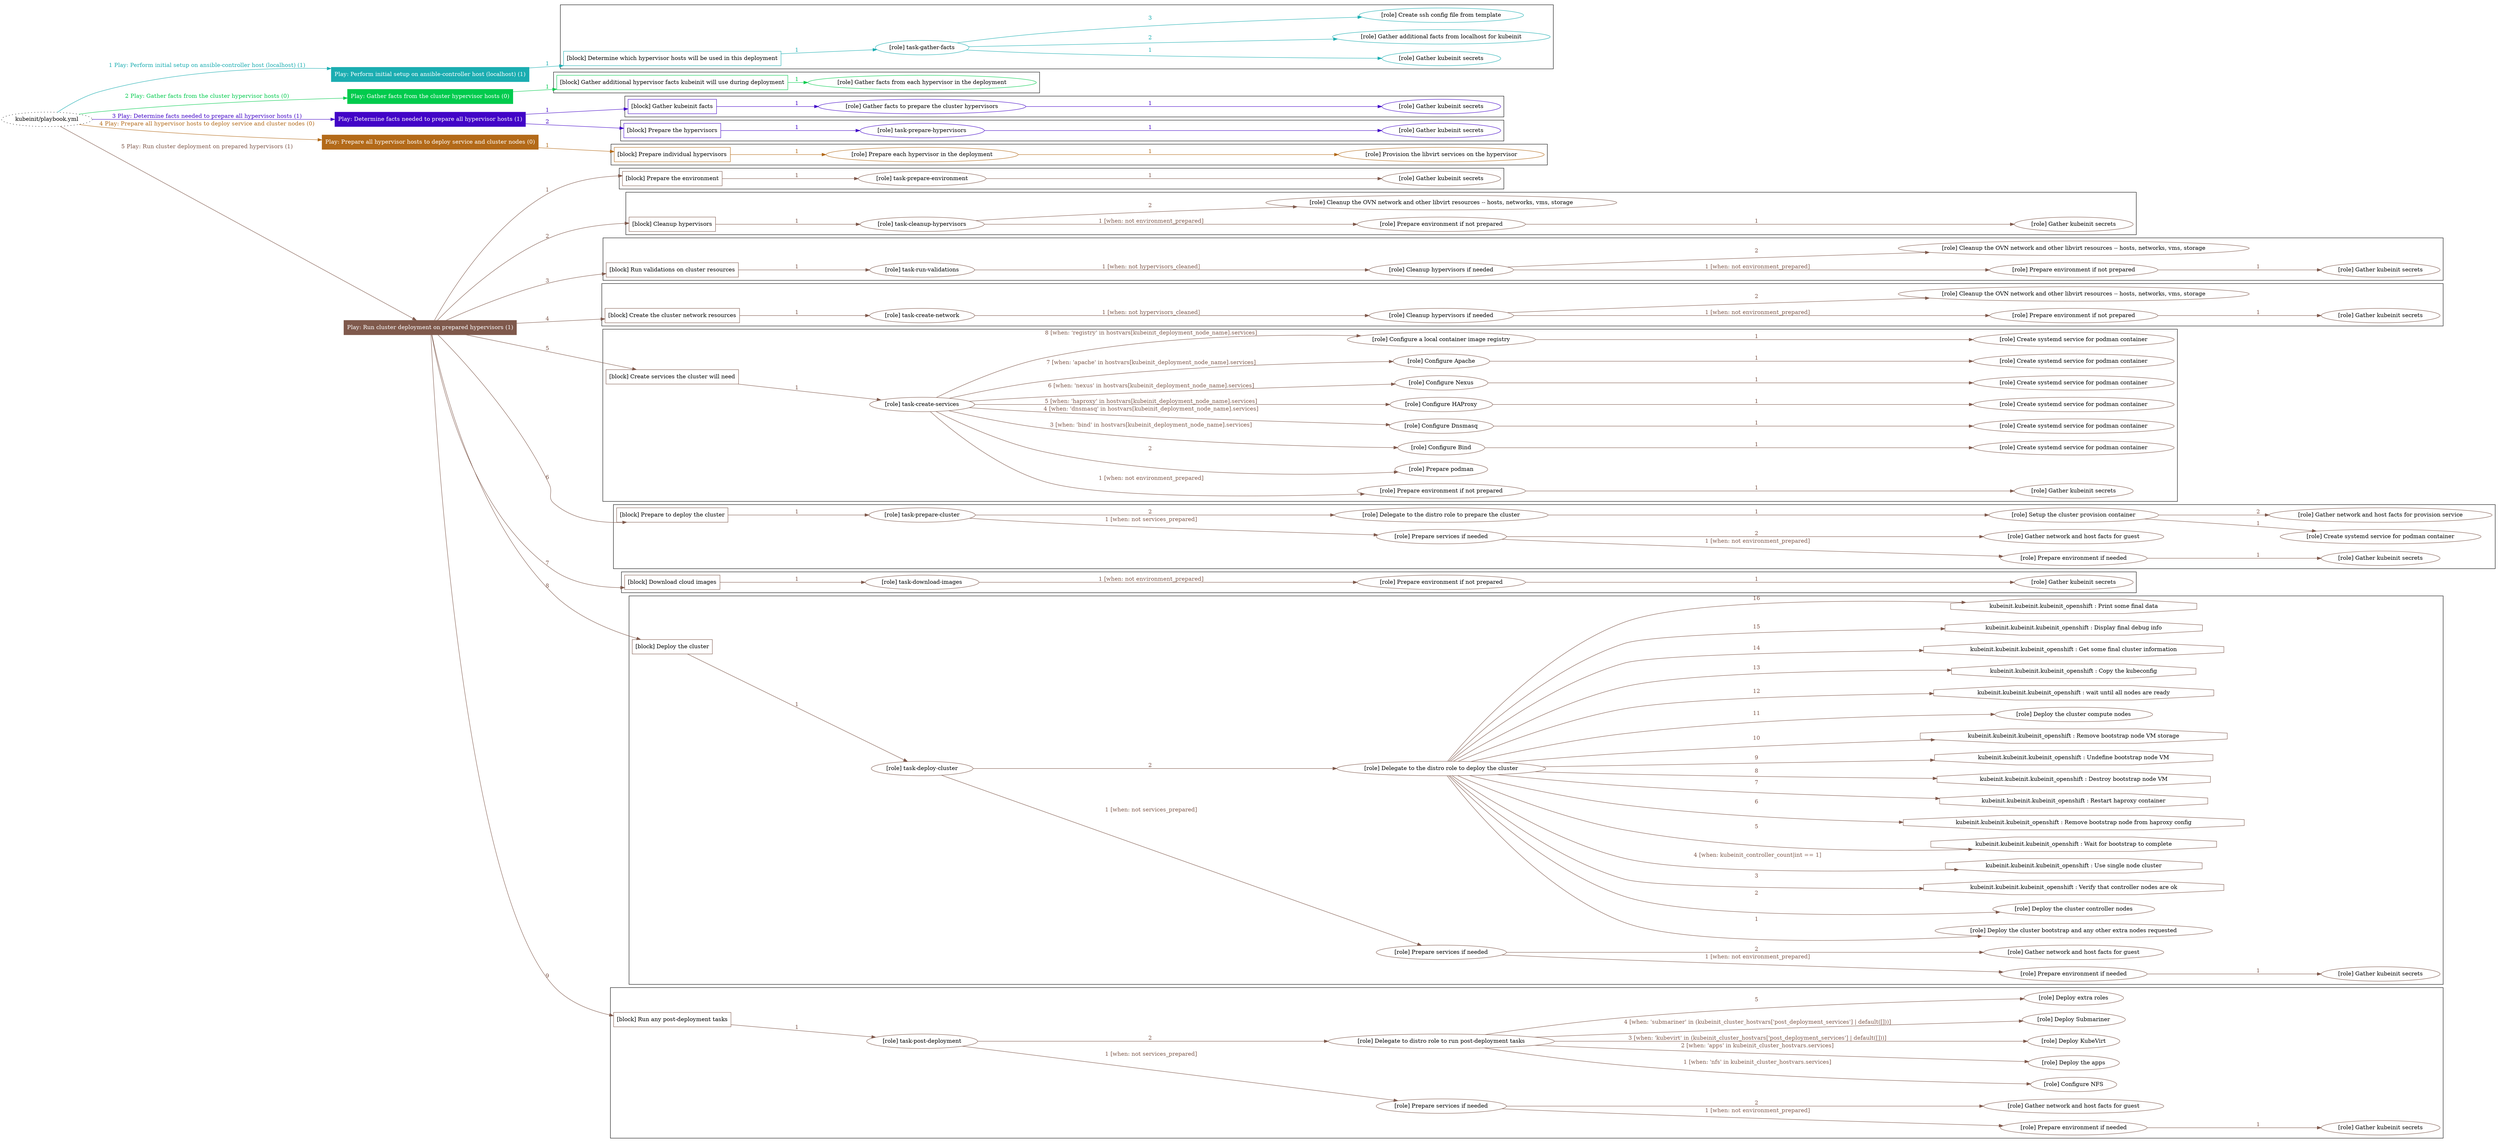 digraph {
	graph [concentrate=true ordering=in rankdir=LR ratio=fill]
	edge [esep=5 sep=10]
	"kubeinit/playbook.yml" [URL="/home/runner/work/kubeinit/kubeinit/kubeinit/playbook.yml" id=playbook_8287fecb style=dotted]
	"kubeinit/playbook.yml" -> play_f764191d [label="1 Play: Perform initial setup on ansible-controller host (localhost) (1)" color="#1badb1" fontcolor="#1badb1" id=edge_play_f764191d labeltooltip="1 Play: Perform initial setup on ansible-controller host (localhost) (1)" tooltip="1 Play: Perform initial setup on ansible-controller host (localhost) (1)"]
	subgraph "Play: Perform initial setup on ansible-controller host (localhost) (1)" {
		play_f764191d [label="Play: Perform initial setup on ansible-controller host (localhost) (1)" URL="/home/runner/work/kubeinit/kubeinit/kubeinit/playbook.yml" color="#1badb1" fontcolor="#ffffff" id=play_f764191d shape=box style=filled tooltip=localhost]
		play_f764191d -> block_3dcc41b8 [label=1 color="#1badb1" fontcolor="#1badb1" id=edge_block_3dcc41b8 labeltooltip=1 tooltip=1]
		subgraph cluster_block_3dcc41b8 {
			block_3dcc41b8 [label="[block] Determine which hypervisor hosts will be used in this deployment" URL="/home/runner/work/kubeinit/kubeinit/kubeinit/playbook.yml" color="#1badb1" id=block_3dcc41b8 labeltooltip="Determine which hypervisor hosts will be used in this deployment" shape=box tooltip="Determine which hypervisor hosts will be used in this deployment"]
			block_3dcc41b8 -> role_e10bae5a [label="1 " color="#1badb1" fontcolor="#1badb1" id=edge_role_e10bae5a labeltooltip="1 " tooltip="1 "]
			subgraph "task-gather-facts" {
				role_e10bae5a [label="[role] task-gather-facts" URL="/home/runner/work/kubeinit/kubeinit/kubeinit/playbook.yml" color="#1badb1" id=role_e10bae5a tooltip="task-gather-facts"]
				role_e10bae5a -> role_ce93f240 [label="1 " color="#1badb1" fontcolor="#1badb1" id=edge_role_ce93f240 labeltooltip="1 " tooltip="1 "]
				subgraph "Gather kubeinit secrets" {
					role_ce93f240 [label="[role] Gather kubeinit secrets" URL="/home/runner/.ansible/collections/ansible_collections/kubeinit/kubeinit/roles/kubeinit_prepare/tasks/build_hypervisors_group.yml" color="#1badb1" id=role_ce93f240 tooltip="Gather kubeinit secrets"]
				}
				role_e10bae5a -> role_3a3a18ba [label="2 " color="#1badb1" fontcolor="#1badb1" id=edge_role_3a3a18ba labeltooltip="2 " tooltip="2 "]
				subgraph "Gather additional facts from localhost for kubeinit" {
					role_3a3a18ba [label="[role] Gather additional facts from localhost for kubeinit" URL="/home/runner/.ansible/collections/ansible_collections/kubeinit/kubeinit/roles/kubeinit_prepare/tasks/build_hypervisors_group.yml" color="#1badb1" id=role_3a3a18ba tooltip="Gather additional facts from localhost for kubeinit"]
				}
				role_e10bae5a -> role_44e29721 [label="3 " color="#1badb1" fontcolor="#1badb1" id=edge_role_44e29721 labeltooltip="3 " tooltip="3 "]
				subgraph "Create ssh config file from template" {
					role_44e29721 [label="[role] Create ssh config file from template" URL="/home/runner/.ansible/collections/ansible_collections/kubeinit/kubeinit/roles/kubeinit_prepare/tasks/build_hypervisors_group.yml" color="#1badb1" id=role_44e29721 tooltip="Create ssh config file from template"]
				}
			}
		}
	}
	"kubeinit/playbook.yml" -> play_1ad04ee5 [label="2 Play: Gather facts from the cluster hypervisor hosts (0)" color="#01cb4d" fontcolor="#01cb4d" id=edge_play_1ad04ee5 labeltooltip="2 Play: Gather facts from the cluster hypervisor hosts (0)" tooltip="2 Play: Gather facts from the cluster hypervisor hosts (0)"]
	subgraph "Play: Gather facts from the cluster hypervisor hosts (0)" {
		play_1ad04ee5 [label="Play: Gather facts from the cluster hypervisor hosts (0)" URL="/home/runner/work/kubeinit/kubeinit/kubeinit/playbook.yml" color="#01cb4d" fontcolor="#ffffff" id=play_1ad04ee5 shape=box style=filled tooltip="Play: Gather facts from the cluster hypervisor hosts (0)"]
		play_1ad04ee5 -> block_d3a6897d [label=1 color="#01cb4d" fontcolor="#01cb4d" id=edge_block_d3a6897d labeltooltip=1 tooltip=1]
		subgraph cluster_block_d3a6897d {
			block_d3a6897d [label="[block] Gather additional hypervisor facts kubeinit will use during deployment" URL="/home/runner/work/kubeinit/kubeinit/kubeinit/playbook.yml" color="#01cb4d" id=block_d3a6897d labeltooltip="Gather additional hypervisor facts kubeinit will use during deployment" shape=box tooltip="Gather additional hypervisor facts kubeinit will use during deployment"]
			block_d3a6897d -> role_6330cec8 [label="1 " color="#01cb4d" fontcolor="#01cb4d" id=edge_role_6330cec8 labeltooltip="1 " tooltip="1 "]
			subgraph "Gather facts from each hypervisor in the deployment" {
				role_6330cec8 [label="[role] Gather facts from each hypervisor in the deployment" URL="/home/runner/work/kubeinit/kubeinit/kubeinit/playbook.yml" color="#01cb4d" id=role_6330cec8 tooltip="Gather facts from each hypervisor in the deployment"]
			}
		}
	}
	"kubeinit/playbook.yml" -> play_2988d5a7 [label="3 Play: Determine facts needed to prepare all hypervisor hosts (1)" color="#4205c7" fontcolor="#4205c7" id=edge_play_2988d5a7 labeltooltip="3 Play: Determine facts needed to prepare all hypervisor hosts (1)" tooltip="3 Play: Determine facts needed to prepare all hypervisor hosts (1)"]
	subgraph "Play: Determine facts needed to prepare all hypervisor hosts (1)" {
		play_2988d5a7 [label="Play: Determine facts needed to prepare all hypervisor hosts (1)" URL="/home/runner/work/kubeinit/kubeinit/kubeinit/playbook.yml" color="#4205c7" fontcolor="#ffffff" id=play_2988d5a7 shape=box style=filled tooltip=localhost]
		play_2988d5a7 -> block_e875d0fe [label=1 color="#4205c7" fontcolor="#4205c7" id=edge_block_e875d0fe labeltooltip=1 tooltip=1]
		subgraph cluster_block_e875d0fe {
			block_e875d0fe [label="[block] Gather kubeinit facts" URL="/home/runner/work/kubeinit/kubeinit/kubeinit/playbook.yml" color="#4205c7" id=block_e875d0fe labeltooltip="Gather kubeinit facts" shape=box tooltip="Gather kubeinit facts"]
			block_e875d0fe -> role_33d199d4 [label="1 " color="#4205c7" fontcolor="#4205c7" id=edge_role_33d199d4 labeltooltip="1 " tooltip="1 "]
			subgraph "Gather facts to prepare the cluster hypervisors" {
				role_33d199d4 [label="[role] Gather facts to prepare the cluster hypervisors" URL="/home/runner/work/kubeinit/kubeinit/kubeinit/playbook.yml" color="#4205c7" id=role_33d199d4 tooltip="Gather facts to prepare the cluster hypervisors"]
				role_33d199d4 -> role_4b2e25e4 [label="1 " color="#4205c7" fontcolor="#4205c7" id=edge_role_4b2e25e4 labeltooltip="1 " tooltip="1 "]
				subgraph "Gather kubeinit secrets" {
					role_4b2e25e4 [label="[role] Gather kubeinit secrets" URL="/home/runner/.ansible/collections/ansible_collections/kubeinit/kubeinit/roles/kubeinit_prepare/tasks/gather_kubeinit_facts.yml" color="#4205c7" id=role_4b2e25e4 tooltip="Gather kubeinit secrets"]
				}
			}
		}
		play_2988d5a7 -> block_08d62f0d [label=2 color="#4205c7" fontcolor="#4205c7" id=edge_block_08d62f0d labeltooltip=2 tooltip=2]
		subgraph cluster_block_08d62f0d {
			block_08d62f0d [label="[block] Prepare the hypervisors" URL="/home/runner/work/kubeinit/kubeinit/kubeinit/playbook.yml" color="#4205c7" id=block_08d62f0d labeltooltip="Prepare the hypervisors" shape=box tooltip="Prepare the hypervisors"]
			block_08d62f0d -> role_f7857543 [label="1 " color="#4205c7" fontcolor="#4205c7" id=edge_role_f7857543 labeltooltip="1 " tooltip="1 "]
			subgraph "task-prepare-hypervisors" {
				role_f7857543 [label="[role] task-prepare-hypervisors" URL="/home/runner/work/kubeinit/kubeinit/kubeinit/playbook.yml" color="#4205c7" id=role_f7857543 tooltip="task-prepare-hypervisors"]
				role_f7857543 -> role_4a73df58 [label="1 " color="#4205c7" fontcolor="#4205c7" id=edge_role_4a73df58 labeltooltip="1 " tooltip="1 "]
				subgraph "Gather kubeinit secrets" {
					role_4a73df58 [label="[role] Gather kubeinit secrets" URL="/home/runner/.ansible/collections/ansible_collections/kubeinit/kubeinit/roles/kubeinit_prepare/tasks/gather_kubeinit_facts.yml" color="#4205c7" id=role_4a73df58 tooltip="Gather kubeinit secrets"]
				}
			}
		}
	}
	"kubeinit/playbook.yml" -> play_693f44ae [label="4 Play: Prepare all hypervisor hosts to deploy service and cluster nodes (0)" color="#b36a19" fontcolor="#b36a19" id=edge_play_693f44ae labeltooltip="4 Play: Prepare all hypervisor hosts to deploy service and cluster nodes (0)" tooltip="4 Play: Prepare all hypervisor hosts to deploy service and cluster nodes (0)"]
	subgraph "Play: Prepare all hypervisor hosts to deploy service and cluster nodes (0)" {
		play_693f44ae [label="Play: Prepare all hypervisor hosts to deploy service and cluster nodes (0)" URL="/home/runner/work/kubeinit/kubeinit/kubeinit/playbook.yml" color="#b36a19" fontcolor="#ffffff" id=play_693f44ae shape=box style=filled tooltip="Play: Prepare all hypervisor hosts to deploy service and cluster nodes (0)"]
		play_693f44ae -> block_a0d598c9 [label=1 color="#b36a19" fontcolor="#b36a19" id=edge_block_a0d598c9 labeltooltip=1 tooltip=1]
		subgraph cluster_block_a0d598c9 {
			block_a0d598c9 [label="[block] Prepare individual hypervisors" URL="/home/runner/work/kubeinit/kubeinit/kubeinit/playbook.yml" color="#b36a19" id=block_a0d598c9 labeltooltip="Prepare individual hypervisors" shape=box tooltip="Prepare individual hypervisors"]
			block_a0d598c9 -> role_8b475d03 [label="1 " color="#b36a19" fontcolor="#b36a19" id=edge_role_8b475d03 labeltooltip="1 " tooltip="1 "]
			subgraph "Prepare each hypervisor in the deployment" {
				role_8b475d03 [label="[role] Prepare each hypervisor in the deployment" URL="/home/runner/work/kubeinit/kubeinit/kubeinit/playbook.yml" color="#b36a19" id=role_8b475d03 tooltip="Prepare each hypervisor in the deployment"]
				role_8b475d03 -> role_1af9da4a [label="1 " color="#b36a19" fontcolor="#b36a19" id=edge_role_1af9da4a labeltooltip="1 " tooltip="1 "]
				subgraph "Provision the libvirt services on the hypervisor" {
					role_1af9da4a [label="[role] Provision the libvirt services on the hypervisor" URL="/home/runner/.ansible/collections/ansible_collections/kubeinit/kubeinit/roles/kubeinit_prepare/tasks/prepare_hypervisor.yml" color="#b36a19" id=role_1af9da4a tooltip="Provision the libvirt services on the hypervisor"]
				}
			}
		}
	}
	"kubeinit/playbook.yml" -> play_497ad0c9 [label="5 Play: Run cluster deployment on prepared hypervisors (1)" color="#7f594c" fontcolor="#7f594c" id=edge_play_497ad0c9 labeltooltip="5 Play: Run cluster deployment on prepared hypervisors (1)" tooltip="5 Play: Run cluster deployment on prepared hypervisors (1)"]
	subgraph "Play: Run cluster deployment on prepared hypervisors (1)" {
		play_497ad0c9 [label="Play: Run cluster deployment on prepared hypervisors (1)" URL="/home/runner/work/kubeinit/kubeinit/kubeinit/playbook.yml" color="#7f594c" fontcolor="#ffffff" id=play_497ad0c9 shape=box style=filled tooltip=localhost]
		play_497ad0c9 -> block_1f6b936d [label=1 color="#7f594c" fontcolor="#7f594c" id=edge_block_1f6b936d labeltooltip=1 tooltip=1]
		subgraph cluster_block_1f6b936d {
			block_1f6b936d [label="[block] Prepare the environment" URL="/home/runner/work/kubeinit/kubeinit/kubeinit/playbook.yml" color="#7f594c" id=block_1f6b936d labeltooltip="Prepare the environment" shape=box tooltip="Prepare the environment"]
			block_1f6b936d -> role_13024a80 [label="1 " color="#7f594c" fontcolor="#7f594c" id=edge_role_13024a80 labeltooltip="1 " tooltip="1 "]
			subgraph "task-prepare-environment" {
				role_13024a80 [label="[role] task-prepare-environment" URL="/home/runner/work/kubeinit/kubeinit/kubeinit/playbook.yml" color="#7f594c" id=role_13024a80 tooltip="task-prepare-environment"]
				role_13024a80 -> role_f8ab6d73 [label="1 " color="#7f594c" fontcolor="#7f594c" id=edge_role_f8ab6d73 labeltooltip="1 " tooltip="1 "]
				subgraph "Gather kubeinit secrets" {
					role_f8ab6d73 [label="[role] Gather kubeinit secrets" URL="/home/runner/.ansible/collections/ansible_collections/kubeinit/kubeinit/roles/kubeinit_prepare/tasks/gather_kubeinit_facts.yml" color="#7f594c" id=role_f8ab6d73 tooltip="Gather kubeinit secrets"]
				}
			}
		}
		play_497ad0c9 -> block_c75675ad [label=2 color="#7f594c" fontcolor="#7f594c" id=edge_block_c75675ad labeltooltip=2 tooltip=2]
		subgraph cluster_block_c75675ad {
			block_c75675ad [label="[block] Cleanup hypervisors" URL="/home/runner/work/kubeinit/kubeinit/kubeinit/playbook.yml" color="#7f594c" id=block_c75675ad labeltooltip="Cleanup hypervisors" shape=box tooltip="Cleanup hypervisors"]
			block_c75675ad -> role_7c90e47e [label="1 " color="#7f594c" fontcolor="#7f594c" id=edge_role_7c90e47e labeltooltip="1 " tooltip="1 "]
			subgraph "task-cleanup-hypervisors" {
				role_7c90e47e [label="[role] task-cleanup-hypervisors" URL="/home/runner/work/kubeinit/kubeinit/kubeinit/playbook.yml" color="#7f594c" id=role_7c90e47e tooltip="task-cleanup-hypervisors"]
				role_7c90e47e -> role_6cfed962 [label="1 [when: not environment_prepared]" color="#7f594c" fontcolor="#7f594c" id=edge_role_6cfed962 labeltooltip="1 [when: not environment_prepared]" tooltip="1 [when: not environment_prepared]"]
				subgraph "Prepare environment if not prepared" {
					role_6cfed962 [label="[role] Prepare environment if not prepared" URL="/home/runner/.ansible/collections/ansible_collections/kubeinit/kubeinit/roles/kubeinit_prepare/tasks/cleanup_hypervisors.yml" color="#7f594c" id=role_6cfed962 tooltip="Prepare environment if not prepared"]
					role_6cfed962 -> role_1b4aa321 [label="1 " color="#7f594c" fontcolor="#7f594c" id=edge_role_1b4aa321 labeltooltip="1 " tooltip="1 "]
					subgraph "Gather kubeinit secrets" {
						role_1b4aa321 [label="[role] Gather kubeinit secrets" URL="/home/runner/.ansible/collections/ansible_collections/kubeinit/kubeinit/roles/kubeinit_prepare/tasks/gather_kubeinit_facts.yml" color="#7f594c" id=role_1b4aa321 tooltip="Gather kubeinit secrets"]
					}
				}
				role_7c90e47e -> role_12137d25 [label="2 " color="#7f594c" fontcolor="#7f594c" id=edge_role_12137d25 labeltooltip="2 " tooltip="2 "]
				subgraph "Cleanup the OVN network and other libvirt resources -- hosts, networks, vms, storage" {
					role_12137d25 [label="[role] Cleanup the OVN network and other libvirt resources -- hosts, networks, vms, storage" URL="/home/runner/.ansible/collections/ansible_collections/kubeinit/kubeinit/roles/kubeinit_prepare/tasks/cleanup_hypervisors.yml" color="#7f594c" id=role_12137d25 tooltip="Cleanup the OVN network and other libvirt resources -- hosts, networks, vms, storage"]
				}
			}
		}
		play_497ad0c9 -> block_c1c2c4fc [label=3 color="#7f594c" fontcolor="#7f594c" id=edge_block_c1c2c4fc labeltooltip=3 tooltip=3]
		subgraph cluster_block_c1c2c4fc {
			block_c1c2c4fc [label="[block] Run validations on cluster resources" URL="/home/runner/work/kubeinit/kubeinit/kubeinit/playbook.yml" color="#7f594c" id=block_c1c2c4fc labeltooltip="Run validations on cluster resources" shape=box tooltip="Run validations on cluster resources"]
			block_c1c2c4fc -> role_ea3738f2 [label="1 " color="#7f594c" fontcolor="#7f594c" id=edge_role_ea3738f2 labeltooltip="1 " tooltip="1 "]
			subgraph "task-run-validations" {
				role_ea3738f2 [label="[role] task-run-validations" URL="/home/runner/work/kubeinit/kubeinit/kubeinit/playbook.yml" color="#7f594c" id=role_ea3738f2 tooltip="task-run-validations"]
				role_ea3738f2 -> role_8c8d6d6b [label="1 [when: not hypervisors_cleaned]" color="#7f594c" fontcolor="#7f594c" id=edge_role_8c8d6d6b labeltooltip="1 [when: not hypervisors_cleaned]" tooltip="1 [when: not hypervisors_cleaned]"]
				subgraph "Cleanup hypervisors if needed" {
					role_8c8d6d6b [label="[role] Cleanup hypervisors if needed" URL="/home/runner/.ansible/collections/ansible_collections/kubeinit/kubeinit/roles/kubeinit_validations/tasks/main.yml" color="#7f594c" id=role_8c8d6d6b tooltip="Cleanup hypervisors if needed"]
					role_8c8d6d6b -> role_e2ec96a6 [label="1 [when: not environment_prepared]" color="#7f594c" fontcolor="#7f594c" id=edge_role_e2ec96a6 labeltooltip="1 [when: not environment_prepared]" tooltip="1 [when: not environment_prepared]"]
					subgraph "Prepare environment if not prepared" {
						role_e2ec96a6 [label="[role] Prepare environment if not prepared" URL="/home/runner/.ansible/collections/ansible_collections/kubeinit/kubeinit/roles/kubeinit_prepare/tasks/cleanup_hypervisors.yml" color="#7f594c" id=role_e2ec96a6 tooltip="Prepare environment if not prepared"]
						role_e2ec96a6 -> role_61758180 [label="1 " color="#7f594c" fontcolor="#7f594c" id=edge_role_61758180 labeltooltip="1 " tooltip="1 "]
						subgraph "Gather kubeinit secrets" {
							role_61758180 [label="[role] Gather kubeinit secrets" URL="/home/runner/.ansible/collections/ansible_collections/kubeinit/kubeinit/roles/kubeinit_prepare/tasks/gather_kubeinit_facts.yml" color="#7f594c" id=role_61758180 tooltip="Gather kubeinit secrets"]
						}
					}
					role_8c8d6d6b -> role_53614f04 [label="2 " color="#7f594c" fontcolor="#7f594c" id=edge_role_53614f04 labeltooltip="2 " tooltip="2 "]
					subgraph "Cleanup the OVN network and other libvirt resources -- hosts, networks, vms, storage" {
						role_53614f04 [label="[role] Cleanup the OVN network and other libvirt resources -- hosts, networks, vms, storage" URL="/home/runner/.ansible/collections/ansible_collections/kubeinit/kubeinit/roles/kubeinit_prepare/tasks/cleanup_hypervisors.yml" color="#7f594c" id=role_53614f04 tooltip="Cleanup the OVN network and other libvirt resources -- hosts, networks, vms, storage"]
					}
				}
			}
		}
		play_497ad0c9 -> block_cb2c2c63 [label=4 color="#7f594c" fontcolor="#7f594c" id=edge_block_cb2c2c63 labeltooltip=4 tooltip=4]
		subgraph cluster_block_cb2c2c63 {
			block_cb2c2c63 [label="[block] Create the cluster network resources" URL="/home/runner/work/kubeinit/kubeinit/kubeinit/playbook.yml" color="#7f594c" id=block_cb2c2c63 labeltooltip="Create the cluster network resources" shape=box tooltip="Create the cluster network resources"]
			block_cb2c2c63 -> role_541b7f15 [label="1 " color="#7f594c" fontcolor="#7f594c" id=edge_role_541b7f15 labeltooltip="1 " tooltip="1 "]
			subgraph "task-create-network" {
				role_541b7f15 [label="[role] task-create-network" URL="/home/runner/work/kubeinit/kubeinit/kubeinit/playbook.yml" color="#7f594c" id=role_541b7f15 tooltip="task-create-network"]
				role_541b7f15 -> role_42eba9ec [label="1 [when: not hypervisors_cleaned]" color="#7f594c" fontcolor="#7f594c" id=edge_role_42eba9ec labeltooltip="1 [when: not hypervisors_cleaned]" tooltip="1 [when: not hypervisors_cleaned]"]
				subgraph "Cleanup hypervisors if needed" {
					role_42eba9ec [label="[role] Cleanup hypervisors if needed" URL="/home/runner/.ansible/collections/ansible_collections/kubeinit/kubeinit/roles/kubeinit_libvirt/tasks/create_network.yml" color="#7f594c" id=role_42eba9ec tooltip="Cleanup hypervisors if needed"]
					role_42eba9ec -> role_51d4124e [label="1 [when: not environment_prepared]" color="#7f594c" fontcolor="#7f594c" id=edge_role_51d4124e labeltooltip="1 [when: not environment_prepared]" tooltip="1 [when: not environment_prepared]"]
					subgraph "Prepare environment if not prepared" {
						role_51d4124e [label="[role] Prepare environment if not prepared" URL="/home/runner/.ansible/collections/ansible_collections/kubeinit/kubeinit/roles/kubeinit_prepare/tasks/cleanup_hypervisors.yml" color="#7f594c" id=role_51d4124e tooltip="Prepare environment if not prepared"]
						role_51d4124e -> role_9642c679 [label="1 " color="#7f594c" fontcolor="#7f594c" id=edge_role_9642c679 labeltooltip="1 " tooltip="1 "]
						subgraph "Gather kubeinit secrets" {
							role_9642c679 [label="[role] Gather kubeinit secrets" URL="/home/runner/.ansible/collections/ansible_collections/kubeinit/kubeinit/roles/kubeinit_prepare/tasks/gather_kubeinit_facts.yml" color="#7f594c" id=role_9642c679 tooltip="Gather kubeinit secrets"]
						}
					}
					role_42eba9ec -> role_d22f388f [label="2 " color="#7f594c" fontcolor="#7f594c" id=edge_role_d22f388f labeltooltip="2 " tooltip="2 "]
					subgraph "Cleanup the OVN network and other libvirt resources -- hosts, networks, vms, storage" {
						role_d22f388f [label="[role] Cleanup the OVN network and other libvirt resources -- hosts, networks, vms, storage" URL="/home/runner/.ansible/collections/ansible_collections/kubeinit/kubeinit/roles/kubeinit_prepare/tasks/cleanup_hypervisors.yml" color="#7f594c" id=role_d22f388f tooltip="Cleanup the OVN network and other libvirt resources -- hosts, networks, vms, storage"]
					}
				}
			}
		}
		play_497ad0c9 -> block_f6af9911 [label=5 color="#7f594c" fontcolor="#7f594c" id=edge_block_f6af9911 labeltooltip=5 tooltip=5]
		subgraph cluster_block_f6af9911 {
			block_f6af9911 [label="[block] Create services the cluster will need" URL="/home/runner/work/kubeinit/kubeinit/kubeinit/playbook.yml" color="#7f594c" id=block_f6af9911 labeltooltip="Create services the cluster will need" shape=box tooltip="Create services the cluster will need"]
			block_f6af9911 -> role_fe771115 [label="1 " color="#7f594c" fontcolor="#7f594c" id=edge_role_fe771115 labeltooltip="1 " tooltip="1 "]
			subgraph "task-create-services" {
				role_fe771115 [label="[role] task-create-services" URL="/home/runner/work/kubeinit/kubeinit/kubeinit/playbook.yml" color="#7f594c" id=role_fe771115 tooltip="task-create-services"]
				role_fe771115 -> role_1b3a9b62 [label="1 [when: not environment_prepared]" color="#7f594c" fontcolor="#7f594c" id=edge_role_1b3a9b62 labeltooltip="1 [when: not environment_prepared]" tooltip="1 [when: not environment_prepared]"]
				subgraph "Prepare environment if not prepared" {
					role_1b3a9b62 [label="[role] Prepare environment if not prepared" URL="/home/runner/.ansible/collections/ansible_collections/kubeinit/kubeinit/roles/kubeinit_services/tasks/main.yml" color="#7f594c" id=role_1b3a9b62 tooltip="Prepare environment if not prepared"]
					role_1b3a9b62 -> role_849cd0b3 [label="1 " color="#7f594c" fontcolor="#7f594c" id=edge_role_849cd0b3 labeltooltip="1 " tooltip="1 "]
					subgraph "Gather kubeinit secrets" {
						role_849cd0b3 [label="[role] Gather kubeinit secrets" URL="/home/runner/.ansible/collections/ansible_collections/kubeinit/kubeinit/roles/kubeinit_prepare/tasks/gather_kubeinit_facts.yml" color="#7f594c" id=role_849cd0b3 tooltip="Gather kubeinit secrets"]
					}
				}
				role_fe771115 -> role_3c34c4d3 [label="2 " color="#7f594c" fontcolor="#7f594c" id=edge_role_3c34c4d3 labeltooltip="2 " tooltip="2 "]
				subgraph "Prepare podman" {
					role_3c34c4d3 [label="[role] Prepare podman" URL="/home/runner/.ansible/collections/ansible_collections/kubeinit/kubeinit/roles/kubeinit_services/tasks/00_create_service_pod.yml" color="#7f594c" id=role_3c34c4d3 tooltip="Prepare podman"]
				}
				role_fe771115 -> role_c64a05ef [label="3 [when: 'bind' in hostvars[kubeinit_deployment_node_name].services]" color="#7f594c" fontcolor="#7f594c" id=edge_role_c64a05ef labeltooltip="3 [when: 'bind' in hostvars[kubeinit_deployment_node_name].services]" tooltip="3 [when: 'bind' in hostvars[kubeinit_deployment_node_name].services]"]
				subgraph "Configure Bind" {
					role_c64a05ef [label="[role] Configure Bind" URL="/home/runner/.ansible/collections/ansible_collections/kubeinit/kubeinit/roles/kubeinit_services/tasks/start_services_containers.yml" color="#7f594c" id=role_c64a05ef tooltip="Configure Bind"]
					role_c64a05ef -> role_d417438c [label="1 " color="#7f594c" fontcolor="#7f594c" id=edge_role_d417438c labeltooltip="1 " tooltip="1 "]
					subgraph "Create systemd service for podman container" {
						role_d417438c [label="[role] Create systemd service for podman container" URL="/home/runner/.ansible/collections/ansible_collections/kubeinit/kubeinit/roles/kubeinit_bind/tasks/main.yml" color="#7f594c" id=role_d417438c tooltip="Create systemd service for podman container"]
					}
				}
				role_fe771115 -> role_763550bd [label="4 [when: 'dnsmasq' in hostvars[kubeinit_deployment_node_name].services]" color="#7f594c" fontcolor="#7f594c" id=edge_role_763550bd labeltooltip="4 [when: 'dnsmasq' in hostvars[kubeinit_deployment_node_name].services]" tooltip="4 [when: 'dnsmasq' in hostvars[kubeinit_deployment_node_name].services]"]
				subgraph "Configure Dnsmasq" {
					role_763550bd [label="[role] Configure Dnsmasq" URL="/home/runner/.ansible/collections/ansible_collections/kubeinit/kubeinit/roles/kubeinit_services/tasks/start_services_containers.yml" color="#7f594c" id=role_763550bd tooltip="Configure Dnsmasq"]
					role_763550bd -> role_9bc690d3 [label="1 " color="#7f594c" fontcolor="#7f594c" id=edge_role_9bc690d3 labeltooltip="1 " tooltip="1 "]
					subgraph "Create systemd service for podman container" {
						role_9bc690d3 [label="[role] Create systemd service for podman container" URL="/home/runner/.ansible/collections/ansible_collections/kubeinit/kubeinit/roles/kubeinit_dnsmasq/tasks/main.yml" color="#7f594c" id=role_9bc690d3 tooltip="Create systemd service for podman container"]
					}
				}
				role_fe771115 -> role_ecde3945 [label="5 [when: 'haproxy' in hostvars[kubeinit_deployment_node_name].services]" color="#7f594c" fontcolor="#7f594c" id=edge_role_ecde3945 labeltooltip="5 [when: 'haproxy' in hostvars[kubeinit_deployment_node_name].services]" tooltip="5 [when: 'haproxy' in hostvars[kubeinit_deployment_node_name].services]"]
				subgraph "Configure HAProxy" {
					role_ecde3945 [label="[role] Configure HAProxy" URL="/home/runner/.ansible/collections/ansible_collections/kubeinit/kubeinit/roles/kubeinit_services/tasks/start_services_containers.yml" color="#7f594c" id=role_ecde3945 tooltip="Configure HAProxy"]
					role_ecde3945 -> role_447fba43 [label="1 " color="#7f594c" fontcolor="#7f594c" id=edge_role_447fba43 labeltooltip="1 " tooltip="1 "]
					subgraph "Create systemd service for podman container" {
						role_447fba43 [label="[role] Create systemd service for podman container" URL="/home/runner/.ansible/collections/ansible_collections/kubeinit/kubeinit/roles/kubeinit_haproxy/tasks/main.yml" color="#7f594c" id=role_447fba43 tooltip="Create systemd service for podman container"]
					}
				}
				role_fe771115 -> role_1346e3f5 [label="6 [when: 'nexus' in hostvars[kubeinit_deployment_node_name].services]" color="#7f594c" fontcolor="#7f594c" id=edge_role_1346e3f5 labeltooltip="6 [when: 'nexus' in hostvars[kubeinit_deployment_node_name].services]" tooltip="6 [when: 'nexus' in hostvars[kubeinit_deployment_node_name].services]"]
				subgraph "Configure Nexus" {
					role_1346e3f5 [label="[role] Configure Nexus" URL="/home/runner/.ansible/collections/ansible_collections/kubeinit/kubeinit/roles/kubeinit_services/tasks/start_services_containers.yml" color="#7f594c" id=role_1346e3f5 tooltip="Configure Nexus"]
					role_1346e3f5 -> role_fec0b708 [label="1 " color="#7f594c" fontcolor="#7f594c" id=edge_role_fec0b708 labeltooltip="1 " tooltip="1 "]
					subgraph "Create systemd service for podman container" {
						role_fec0b708 [label="[role] Create systemd service for podman container" URL="/home/runner/.ansible/collections/ansible_collections/kubeinit/kubeinit/roles/kubeinit_nexus/tasks/main.yml" color="#7f594c" id=role_fec0b708 tooltip="Create systemd service for podman container"]
					}
				}
				role_fe771115 -> role_4cacf021 [label="7 [when: 'apache' in hostvars[kubeinit_deployment_node_name].services]" color="#7f594c" fontcolor="#7f594c" id=edge_role_4cacf021 labeltooltip="7 [when: 'apache' in hostvars[kubeinit_deployment_node_name].services]" tooltip="7 [when: 'apache' in hostvars[kubeinit_deployment_node_name].services]"]
				subgraph "Configure Apache" {
					role_4cacf021 [label="[role] Configure Apache" URL="/home/runner/.ansible/collections/ansible_collections/kubeinit/kubeinit/roles/kubeinit_services/tasks/start_services_containers.yml" color="#7f594c" id=role_4cacf021 tooltip="Configure Apache"]
					role_4cacf021 -> role_a024f16d [label="1 " color="#7f594c" fontcolor="#7f594c" id=edge_role_a024f16d labeltooltip="1 " tooltip="1 "]
					subgraph "Create systemd service for podman container" {
						role_a024f16d [label="[role] Create systemd service for podman container" URL="/home/runner/.ansible/collections/ansible_collections/kubeinit/kubeinit/roles/kubeinit_apache/tasks/main.yml" color="#7f594c" id=role_a024f16d tooltip="Create systemd service for podman container"]
					}
				}
				role_fe771115 -> role_00b55799 [label="8 [when: 'registry' in hostvars[kubeinit_deployment_node_name].services]" color="#7f594c" fontcolor="#7f594c" id=edge_role_00b55799 labeltooltip="8 [when: 'registry' in hostvars[kubeinit_deployment_node_name].services]" tooltip="8 [when: 'registry' in hostvars[kubeinit_deployment_node_name].services]"]
				subgraph "Configure a local container image registry" {
					role_00b55799 [label="[role] Configure a local container image registry" URL="/home/runner/.ansible/collections/ansible_collections/kubeinit/kubeinit/roles/kubeinit_services/tasks/start_services_containers.yml" color="#7f594c" id=role_00b55799 tooltip="Configure a local container image registry"]
					role_00b55799 -> role_ca4b7a69 [label="1 " color="#7f594c" fontcolor="#7f594c" id=edge_role_ca4b7a69 labeltooltip="1 " tooltip="1 "]
					subgraph "Create systemd service for podman container" {
						role_ca4b7a69 [label="[role] Create systemd service for podman container" URL="/home/runner/.ansible/collections/ansible_collections/kubeinit/kubeinit/roles/kubeinit_registry/tasks/main.yml" color="#7f594c" id=role_ca4b7a69 tooltip="Create systemd service for podman container"]
					}
				}
			}
		}
		play_497ad0c9 -> block_049c7b00 [label=6 color="#7f594c" fontcolor="#7f594c" id=edge_block_049c7b00 labeltooltip=6 tooltip=6]
		subgraph cluster_block_049c7b00 {
			block_049c7b00 [label="[block] Prepare to deploy the cluster" URL="/home/runner/work/kubeinit/kubeinit/kubeinit/playbook.yml" color="#7f594c" id=block_049c7b00 labeltooltip="Prepare to deploy the cluster" shape=box tooltip="Prepare to deploy the cluster"]
			block_049c7b00 -> role_9b89381a [label="1 " color="#7f594c" fontcolor="#7f594c" id=edge_role_9b89381a labeltooltip="1 " tooltip="1 "]
			subgraph "task-prepare-cluster" {
				role_9b89381a [label="[role] task-prepare-cluster" URL="/home/runner/work/kubeinit/kubeinit/kubeinit/playbook.yml" color="#7f594c" id=role_9b89381a tooltip="task-prepare-cluster"]
				role_9b89381a -> role_845e74d9 [label="1 [when: not services_prepared]" color="#7f594c" fontcolor="#7f594c" id=edge_role_845e74d9 labeltooltip="1 [when: not services_prepared]" tooltip="1 [when: not services_prepared]"]
				subgraph "Prepare services if needed" {
					role_845e74d9 [label="[role] Prepare services if needed" URL="/home/runner/.ansible/collections/ansible_collections/kubeinit/kubeinit/roles/kubeinit_prepare/tasks/prepare_cluster.yml" color="#7f594c" id=role_845e74d9 tooltip="Prepare services if needed"]
					role_845e74d9 -> role_513120e7 [label="1 [when: not environment_prepared]" color="#7f594c" fontcolor="#7f594c" id=edge_role_513120e7 labeltooltip="1 [when: not environment_prepared]" tooltip="1 [when: not environment_prepared]"]
					subgraph "Prepare environment if needed" {
						role_513120e7 [label="[role] Prepare environment if needed" URL="/home/runner/.ansible/collections/ansible_collections/kubeinit/kubeinit/roles/kubeinit_services/tasks/prepare_services.yml" color="#7f594c" id=role_513120e7 tooltip="Prepare environment if needed"]
						role_513120e7 -> role_1771ca40 [label="1 " color="#7f594c" fontcolor="#7f594c" id=edge_role_1771ca40 labeltooltip="1 " tooltip="1 "]
						subgraph "Gather kubeinit secrets" {
							role_1771ca40 [label="[role] Gather kubeinit secrets" URL="/home/runner/.ansible/collections/ansible_collections/kubeinit/kubeinit/roles/kubeinit_prepare/tasks/gather_kubeinit_facts.yml" color="#7f594c" id=role_1771ca40 tooltip="Gather kubeinit secrets"]
						}
					}
					role_845e74d9 -> role_8a15b553 [label="2 " color="#7f594c" fontcolor="#7f594c" id=edge_role_8a15b553 labeltooltip="2 " tooltip="2 "]
					subgraph "Gather network and host facts for guest" {
						role_8a15b553 [label="[role] Gather network and host facts for guest" URL="/home/runner/.ansible/collections/ansible_collections/kubeinit/kubeinit/roles/kubeinit_services/tasks/prepare_services.yml" color="#7f594c" id=role_8a15b553 tooltip="Gather network and host facts for guest"]
					}
				}
				role_9b89381a -> role_0ca4c99c [label="2 " color="#7f594c" fontcolor="#7f594c" id=edge_role_0ca4c99c labeltooltip="2 " tooltip="2 "]
				subgraph "Delegate to the distro role to prepare the cluster" {
					role_0ca4c99c [label="[role] Delegate to the distro role to prepare the cluster" URL="/home/runner/.ansible/collections/ansible_collections/kubeinit/kubeinit/roles/kubeinit_prepare/tasks/prepare_cluster.yml" color="#7f594c" id=role_0ca4c99c tooltip="Delegate to the distro role to prepare the cluster"]
					role_0ca4c99c -> role_bbed2ec0 [label="1 " color="#7f594c" fontcolor="#7f594c" id=edge_role_bbed2ec0 labeltooltip="1 " tooltip="1 "]
					subgraph "Setup the cluster provision container" {
						role_bbed2ec0 [label="[role] Setup the cluster provision container" URL="/home/runner/.ansible/collections/ansible_collections/kubeinit/kubeinit/roles/kubeinit_openshift/tasks/prepare_cluster.yml" color="#7f594c" id=role_bbed2ec0 tooltip="Setup the cluster provision container"]
						role_bbed2ec0 -> role_dcdf19f7 [label="1 " color="#7f594c" fontcolor="#7f594c" id=edge_role_dcdf19f7 labeltooltip="1 " tooltip="1 "]
						subgraph "Create systemd service for podman container" {
							role_dcdf19f7 [label="[role] Create systemd service for podman container" URL="/home/runner/.ansible/collections/ansible_collections/kubeinit/kubeinit/roles/kubeinit_services/tasks/create_provision_container.yml" color="#7f594c" id=role_dcdf19f7 tooltip="Create systemd service for podman container"]
						}
						role_bbed2ec0 -> role_9aec4619 [label="2 " color="#7f594c" fontcolor="#7f594c" id=edge_role_9aec4619 labeltooltip="2 " tooltip="2 "]
						subgraph "Gather network and host facts for provision service" {
							role_9aec4619 [label="[role] Gather network and host facts for provision service" URL="/home/runner/.ansible/collections/ansible_collections/kubeinit/kubeinit/roles/kubeinit_services/tasks/create_provision_container.yml" color="#7f594c" id=role_9aec4619 tooltip="Gather network and host facts for provision service"]
						}
					}
				}
			}
		}
		play_497ad0c9 -> block_4ad22637 [label=7 color="#7f594c" fontcolor="#7f594c" id=edge_block_4ad22637 labeltooltip=7 tooltip=7]
		subgraph cluster_block_4ad22637 {
			block_4ad22637 [label="[block] Download cloud images" URL="/home/runner/work/kubeinit/kubeinit/kubeinit/playbook.yml" color="#7f594c" id=block_4ad22637 labeltooltip="Download cloud images" shape=box tooltip="Download cloud images"]
			block_4ad22637 -> role_db95d47c [label="1 " color="#7f594c" fontcolor="#7f594c" id=edge_role_db95d47c labeltooltip="1 " tooltip="1 "]
			subgraph "task-download-images" {
				role_db95d47c [label="[role] task-download-images" URL="/home/runner/work/kubeinit/kubeinit/kubeinit/playbook.yml" color="#7f594c" id=role_db95d47c tooltip="task-download-images"]
				role_db95d47c -> role_e0ae8040 [label="1 [when: not environment_prepared]" color="#7f594c" fontcolor="#7f594c" id=edge_role_e0ae8040 labeltooltip="1 [when: not environment_prepared]" tooltip="1 [when: not environment_prepared]"]
				subgraph "Prepare environment if not prepared" {
					role_e0ae8040 [label="[role] Prepare environment if not prepared" URL="/home/runner/.ansible/collections/ansible_collections/kubeinit/kubeinit/roles/kubeinit_libvirt/tasks/download_cloud_images.yml" color="#7f594c" id=role_e0ae8040 tooltip="Prepare environment if not prepared"]
					role_e0ae8040 -> role_439f8090 [label="1 " color="#7f594c" fontcolor="#7f594c" id=edge_role_439f8090 labeltooltip="1 " tooltip="1 "]
					subgraph "Gather kubeinit secrets" {
						role_439f8090 [label="[role] Gather kubeinit secrets" URL="/home/runner/.ansible/collections/ansible_collections/kubeinit/kubeinit/roles/kubeinit_prepare/tasks/gather_kubeinit_facts.yml" color="#7f594c" id=role_439f8090 tooltip="Gather kubeinit secrets"]
					}
				}
			}
		}
		play_497ad0c9 -> block_1026e57a [label=8 color="#7f594c" fontcolor="#7f594c" id=edge_block_1026e57a labeltooltip=8 tooltip=8]
		subgraph cluster_block_1026e57a {
			block_1026e57a [label="[block] Deploy the cluster" URL="/home/runner/work/kubeinit/kubeinit/kubeinit/playbook.yml" color="#7f594c" id=block_1026e57a labeltooltip="Deploy the cluster" shape=box tooltip="Deploy the cluster"]
			block_1026e57a -> role_5f40265f [label="1 " color="#7f594c" fontcolor="#7f594c" id=edge_role_5f40265f labeltooltip="1 " tooltip="1 "]
			subgraph "task-deploy-cluster" {
				role_5f40265f [label="[role] task-deploy-cluster" URL="/home/runner/work/kubeinit/kubeinit/kubeinit/playbook.yml" color="#7f594c" id=role_5f40265f tooltip="task-deploy-cluster"]
				role_5f40265f -> role_04054998 [label="1 [when: not services_prepared]" color="#7f594c" fontcolor="#7f594c" id=edge_role_04054998 labeltooltip="1 [when: not services_prepared]" tooltip="1 [when: not services_prepared]"]
				subgraph "Prepare services if needed" {
					role_04054998 [label="[role] Prepare services if needed" URL="/home/runner/.ansible/collections/ansible_collections/kubeinit/kubeinit/roles/kubeinit_prepare/tasks/deploy_cluster.yml" color="#7f594c" id=role_04054998 tooltip="Prepare services if needed"]
					role_04054998 -> role_9ae6f3c3 [label="1 [when: not environment_prepared]" color="#7f594c" fontcolor="#7f594c" id=edge_role_9ae6f3c3 labeltooltip="1 [when: not environment_prepared]" tooltip="1 [when: not environment_prepared]"]
					subgraph "Prepare environment if needed" {
						role_9ae6f3c3 [label="[role] Prepare environment if needed" URL="/home/runner/.ansible/collections/ansible_collections/kubeinit/kubeinit/roles/kubeinit_services/tasks/prepare_services.yml" color="#7f594c" id=role_9ae6f3c3 tooltip="Prepare environment if needed"]
						role_9ae6f3c3 -> role_f4459ae3 [label="1 " color="#7f594c" fontcolor="#7f594c" id=edge_role_f4459ae3 labeltooltip="1 " tooltip="1 "]
						subgraph "Gather kubeinit secrets" {
							role_f4459ae3 [label="[role] Gather kubeinit secrets" URL="/home/runner/.ansible/collections/ansible_collections/kubeinit/kubeinit/roles/kubeinit_prepare/tasks/gather_kubeinit_facts.yml" color="#7f594c" id=role_f4459ae3 tooltip="Gather kubeinit secrets"]
						}
					}
					role_04054998 -> role_39c6dea1 [label="2 " color="#7f594c" fontcolor="#7f594c" id=edge_role_39c6dea1 labeltooltip="2 " tooltip="2 "]
					subgraph "Gather network and host facts for guest" {
						role_39c6dea1 [label="[role] Gather network and host facts for guest" URL="/home/runner/.ansible/collections/ansible_collections/kubeinit/kubeinit/roles/kubeinit_services/tasks/prepare_services.yml" color="#7f594c" id=role_39c6dea1 tooltip="Gather network and host facts for guest"]
					}
				}
				role_5f40265f -> role_b3aff979 [label="2 " color="#7f594c" fontcolor="#7f594c" id=edge_role_b3aff979 labeltooltip="2 " tooltip="2 "]
				subgraph "Delegate to the distro role to deploy the cluster" {
					role_b3aff979 [label="[role] Delegate to the distro role to deploy the cluster" URL="/home/runner/.ansible/collections/ansible_collections/kubeinit/kubeinit/roles/kubeinit_prepare/tasks/deploy_cluster.yml" color="#7f594c" id=role_b3aff979 tooltip="Delegate to the distro role to deploy the cluster"]
					role_b3aff979 -> role_da766289 [label="1 " color="#7f594c" fontcolor="#7f594c" id=edge_role_da766289 labeltooltip="1 " tooltip="1 "]
					subgraph "Deploy the cluster bootstrap and any other extra nodes requested" {
						role_da766289 [label="[role] Deploy the cluster bootstrap and any other extra nodes requested" URL="/home/runner/.ansible/collections/ansible_collections/kubeinit/kubeinit/roles/kubeinit_openshift/tasks/main.yml" color="#7f594c" id=role_da766289 tooltip="Deploy the cluster bootstrap and any other extra nodes requested"]
					}
					role_b3aff979 -> role_eeb19271 [label="2 " color="#7f594c" fontcolor="#7f594c" id=edge_role_eeb19271 labeltooltip="2 " tooltip="2 "]
					subgraph "Deploy the cluster controller nodes" {
						role_eeb19271 [label="[role] Deploy the cluster controller nodes" URL="/home/runner/.ansible/collections/ansible_collections/kubeinit/kubeinit/roles/kubeinit_openshift/tasks/main.yml" color="#7f594c" id=role_eeb19271 tooltip="Deploy the cluster controller nodes"]
					}
					task_b0e0e03d [label="kubeinit.kubeinit.kubeinit_openshift : Verify that controller nodes are ok" URL="/home/runner/.ansible/collections/ansible_collections/kubeinit/kubeinit/roles/kubeinit_openshift/tasks/main.yml" color="#7f594c" id=task_b0e0e03d shape=octagon tooltip="kubeinit.kubeinit.kubeinit_openshift : Verify that controller nodes are ok"]
					role_b3aff979 -> task_b0e0e03d [label="3 " color="#7f594c" fontcolor="#7f594c" id=edge_task_b0e0e03d labeltooltip="3 " tooltip="3 "]
					task_97c3447e [label="kubeinit.kubeinit.kubeinit_openshift : Use single node cluster" URL="/home/runner/.ansible/collections/ansible_collections/kubeinit/kubeinit/roles/kubeinit_openshift/tasks/main.yml" color="#7f594c" id=task_97c3447e shape=octagon tooltip="kubeinit.kubeinit.kubeinit_openshift : Use single node cluster"]
					role_b3aff979 -> task_97c3447e [label="4 [when: kubeinit_controller_count|int == 1]" color="#7f594c" fontcolor="#7f594c" id=edge_task_97c3447e labeltooltip="4 [when: kubeinit_controller_count|int == 1]" tooltip="4 [when: kubeinit_controller_count|int == 1]"]
					task_25e33e51 [label="kubeinit.kubeinit.kubeinit_openshift : Wait for bootstrap to complete" URL="/home/runner/.ansible/collections/ansible_collections/kubeinit/kubeinit/roles/kubeinit_openshift/tasks/main.yml" color="#7f594c" id=task_25e33e51 shape=octagon tooltip="kubeinit.kubeinit.kubeinit_openshift : Wait for bootstrap to complete"]
					role_b3aff979 -> task_25e33e51 [label="5 " color="#7f594c" fontcolor="#7f594c" id=edge_task_25e33e51 labeltooltip="5 " tooltip="5 "]
					task_edb21b4b [label="kubeinit.kubeinit.kubeinit_openshift : Remove bootstrap node from haproxy config" URL="/home/runner/.ansible/collections/ansible_collections/kubeinit/kubeinit/roles/kubeinit_openshift/tasks/main.yml" color="#7f594c" id=task_edb21b4b shape=octagon tooltip="kubeinit.kubeinit.kubeinit_openshift : Remove bootstrap node from haproxy config"]
					role_b3aff979 -> task_edb21b4b [label="6 " color="#7f594c" fontcolor="#7f594c" id=edge_task_edb21b4b labeltooltip="6 " tooltip="6 "]
					task_7ce6df31 [label="kubeinit.kubeinit.kubeinit_openshift : Restart haproxy container" URL="/home/runner/.ansible/collections/ansible_collections/kubeinit/kubeinit/roles/kubeinit_openshift/tasks/main.yml" color="#7f594c" id=task_7ce6df31 shape=octagon tooltip="kubeinit.kubeinit.kubeinit_openshift : Restart haproxy container"]
					role_b3aff979 -> task_7ce6df31 [label="7 " color="#7f594c" fontcolor="#7f594c" id=edge_task_7ce6df31 labeltooltip="7 " tooltip="7 "]
					task_1062de76 [label="kubeinit.kubeinit.kubeinit_openshift : Destroy bootstrap node VM" URL="/home/runner/.ansible/collections/ansible_collections/kubeinit/kubeinit/roles/kubeinit_openshift/tasks/main.yml" color="#7f594c" id=task_1062de76 shape=octagon tooltip="kubeinit.kubeinit.kubeinit_openshift : Destroy bootstrap node VM"]
					role_b3aff979 -> task_1062de76 [label="8 " color="#7f594c" fontcolor="#7f594c" id=edge_task_1062de76 labeltooltip="8 " tooltip="8 "]
					task_ebb3e429 [label="kubeinit.kubeinit.kubeinit_openshift : Undefine bootstrap node VM" URL="/home/runner/.ansible/collections/ansible_collections/kubeinit/kubeinit/roles/kubeinit_openshift/tasks/main.yml" color="#7f594c" id=task_ebb3e429 shape=octagon tooltip="kubeinit.kubeinit.kubeinit_openshift : Undefine bootstrap node VM"]
					role_b3aff979 -> task_ebb3e429 [label="9 " color="#7f594c" fontcolor="#7f594c" id=edge_task_ebb3e429 labeltooltip="9 " tooltip="9 "]
					task_de4d530f [label="kubeinit.kubeinit.kubeinit_openshift : Remove bootstrap node VM storage" URL="/home/runner/.ansible/collections/ansible_collections/kubeinit/kubeinit/roles/kubeinit_openshift/tasks/main.yml" color="#7f594c" id=task_de4d530f shape=octagon tooltip="kubeinit.kubeinit.kubeinit_openshift : Remove bootstrap node VM storage"]
					role_b3aff979 -> task_de4d530f [label="10 " color="#7f594c" fontcolor="#7f594c" id=edge_task_de4d530f labeltooltip="10 " tooltip="10 "]
					role_b3aff979 -> role_31ea58f1 [label="11 " color="#7f594c" fontcolor="#7f594c" id=edge_role_31ea58f1 labeltooltip="11 " tooltip="11 "]
					subgraph "Deploy the cluster compute nodes" {
						role_31ea58f1 [label="[role] Deploy the cluster compute nodes" URL="/home/runner/.ansible/collections/ansible_collections/kubeinit/kubeinit/roles/kubeinit_openshift/tasks/main.yml" color="#7f594c" id=role_31ea58f1 tooltip="Deploy the cluster compute nodes"]
					}
					task_d4797fe6 [label="kubeinit.kubeinit.kubeinit_openshift : wait until all nodes are ready" URL="/home/runner/.ansible/collections/ansible_collections/kubeinit/kubeinit/roles/kubeinit_openshift/tasks/main.yml" color="#7f594c" id=task_d4797fe6 shape=octagon tooltip="kubeinit.kubeinit.kubeinit_openshift : wait until all nodes are ready"]
					role_b3aff979 -> task_d4797fe6 [label="12 " color="#7f594c" fontcolor="#7f594c" id=edge_task_d4797fe6 labeltooltip="12 " tooltip="12 "]
					task_bc350e24 [label="kubeinit.kubeinit.kubeinit_openshift : Copy the kubeconfig" URL="/home/runner/.ansible/collections/ansible_collections/kubeinit/kubeinit/roles/kubeinit_openshift/tasks/main.yml" color="#7f594c" id=task_bc350e24 shape=octagon tooltip="kubeinit.kubeinit.kubeinit_openshift : Copy the kubeconfig"]
					role_b3aff979 -> task_bc350e24 [label="13 " color="#7f594c" fontcolor="#7f594c" id=edge_task_bc350e24 labeltooltip="13 " tooltip="13 "]
					task_62243eb0 [label="kubeinit.kubeinit.kubeinit_openshift : Get some final cluster information" URL="/home/runner/.ansible/collections/ansible_collections/kubeinit/kubeinit/roles/kubeinit_openshift/tasks/main.yml" color="#7f594c" id=task_62243eb0 shape=octagon tooltip="kubeinit.kubeinit.kubeinit_openshift : Get some final cluster information"]
					role_b3aff979 -> task_62243eb0 [label="14 " color="#7f594c" fontcolor="#7f594c" id=edge_task_62243eb0 labeltooltip="14 " tooltip="14 "]
					task_11015753 [label="kubeinit.kubeinit.kubeinit_openshift : Display final debug info" URL="/home/runner/.ansible/collections/ansible_collections/kubeinit/kubeinit/roles/kubeinit_openshift/tasks/main.yml" color="#7f594c" id=task_11015753 shape=octagon tooltip="kubeinit.kubeinit.kubeinit_openshift : Display final debug info"]
					role_b3aff979 -> task_11015753 [label="15 " color="#7f594c" fontcolor="#7f594c" id=edge_task_11015753 labeltooltip="15 " tooltip="15 "]
					task_9efbe76a [label="kubeinit.kubeinit.kubeinit_openshift : Print some final data" URL="/home/runner/.ansible/collections/ansible_collections/kubeinit/kubeinit/roles/kubeinit_openshift/tasks/main.yml" color="#7f594c" id=task_9efbe76a shape=octagon tooltip="kubeinit.kubeinit.kubeinit_openshift : Print some final data"]
					role_b3aff979 -> task_9efbe76a [label="16 " color="#7f594c" fontcolor="#7f594c" id=edge_task_9efbe76a labeltooltip="16 " tooltip="16 "]
				}
			}
		}
		play_497ad0c9 -> block_31e87a9a [label=9 color="#7f594c" fontcolor="#7f594c" id=edge_block_31e87a9a labeltooltip=9 tooltip=9]
		subgraph cluster_block_31e87a9a {
			block_31e87a9a [label="[block] Run any post-deployment tasks" URL="/home/runner/work/kubeinit/kubeinit/kubeinit/playbook.yml" color="#7f594c" id=block_31e87a9a labeltooltip="Run any post-deployment tasks" shape=box tooltip="Run any post-deployment tasks"]
			block_31e87a9a -> role_bd0eb36c [label="1 " color="#7f594c" fontcolor="#7f594c" id=edge_role_bd0eb36c labeltooltip="1 " tooltip="1 "]
			subgraph "task-post-deployment" {
				role_bd0eb36c [label="[role] task-post-deployment" URL="/home/runner/work/kubeinit/kubeinit/kubeinit/playbook.yml" color="#7f594c" id=role_bd0eb36c tooltip="task-post-deployment"]
				role_bd0eb36c -> role_b243c8fe [label="1 [when: not services_prepared]" color="#7f594c" fontcolor="#7f594c" id=edge_role_b243c8fe labeltooltip="1 [when: not services_prepared]" tooltip="1 [when: not services_prepared]"]
				subgraph "Prepare services if needed" {
					role_b243c8fe [label="[role] Prepare services if needed" URL="/home/runner/.ansible/collections/ansible_collections/kubeinit/kubeinit/roles/kubeinit_prepare/tasks/post_deployment.yml" color="#7f594c" id=role_b243c8fe tooltip="Prepare services if needed"]
					role_b243c8fe -> role_278d996b [label="1 [when: not environment_prepared]" color="#7f594c" fontcolor="#7f594c" id=edge_role_278d996b labeltooltip="1 [when: not environment_prepared]" tooltip="1 [when: not environment_prepared]"]
					subgraph "Prepare environment if needed" {
						role_278d996b [label="[role] Prepare environment if needed" URL="/home/runner/.ansible/collections/ansible_collections/kubeinit/kubeinit/roles/kubeinit_services/tasks/prepare_services.yml" color="#7f594c" id=role_278d996b tooltip="Prepare environment if needed"]
						role_278d996b -> role_0d5623ea [label="1 " color="#7f594c" fontcolor="#7f594c" id=edge_role_0d5623ea labeltooltip="1 " tooltip="1 "]
						subgraph "Gather kubeinit secrets" {
							role_0d5623ea [label="[role] Gather kubeinit secrets" URL="/home/runner/.ansible/collections/ansible_collections/kubeinit/kubeinit/roles/kubeinit_prepare/tasks/gather_kubeinit_facts.yml" color="#7f594c" id=role_0d5623ea tooltip="Gather kubeinit secrets"]
						}
					}
					role_b243c8fe -> role_91cf9880 [label="2 " color="#7f594c" fontcolor="#7f594c" id=edge_role_91cf9880 labeltooltip="2 " tooltip="2 "]
					subgraph "Gather network and host facts for guest" {
						role_91cf9880 [label="[role] Gather network and host facts for guest" URL="/home/runner/.ansible/collections/ansible_collections/kubeinit/kubeinit/roles/kubeinit_services/tasks/prepare_services.yml" color="#7f594c" id=role_91cf9880 tooltip="Gather network and host facts for guest"]
					}
				}
				role_bd0eb36c -> role_ee9fa334 [label="2 " color="#7f594c" fontcolor="#7f594c" id=edge_role_ee9fa334 labeltooltip="2 " tooltip="2 "]
				subgraph "Delegate to distro role to run post-deployment tasks" {
					role_ee9fa334 [label="[role] Delegate to distro role to run post-deployment tasks" URL="/home/runner/.ansible/collections/ansible_collections/kubeinit/kubeinit/roles/kubeinit_prepare/tasks/post_deployment.yml" color="#7f594c" id=role_ee9fa334 tooltip="Delegate to distro role to run post-deployment tasks"]
					role_ee9fa334 -> role_289a79a0 [label="1 [when: 'nfs' in kubeinit_cluster_hostvars.services]" color="#7f594c" fontcolor="#7f594c" id=edge_role_289a79a0 labeltooltip="1 [when: 'nfs' in kubeinit_cluster_hostvars.services]" tooltip="1 [when: 'nfs' in kubeinit_cluster_hostvars.services]"]
					subgraph "Configure NFS" {
						role_289a79a0 [label="[role] Configure NFS" URL="/home/runner/.ansible/collections/ansible_collections/kubeinit/kubeinit/roles/kubeinit_openshift/tasks/post_deployment_tasks.yml" color="#7f594c" id=role_289a79a0 tooltip="Configure NFS"]
					}
					role_ee9fa334 -> role_5328efd0 [label="2 [when: 'apps' in kubeinit_cluster_hostvars.services]" color="#7f594c" fontcolor="#7f594c" id=edge_role_5328efd0 labeltooltip="2 [when: 'apps' in kubeinit_cluster_hostvars.services]" tooltip="2 [when: 'apps' in kubeinit_cluster_hostvars.services]"]
					subgraph "Deploy the apps" {
						role_5328efd0 [label="[role] Deploy the apps" URL="/home/runner/.ansible/collections/ansible_collections/kubeinit/kubeinit/roles/kubeinit_openshift/tasks/post_deployment_tasks.yml" color="#7f594c" id=role_5328efd0 tooltip="Deploy the apps"]
					}
					role_ee9fa334 -> role_df5494f0 [label="3 [when: 'kubevirt' in (kubeinit_cluster_hostvars['post_deployment_services'] | default([]))]" color="#7f594c" fontcolor="#7f594c" id=edge_role_df5494f0 labeltooltip="3 [when: 'kubevirt' in (kubeinit_cluster_hostvars['post_deployment_services'] | default([]))]" tooltip="3 [when: 'kubevirt' in (kubeinit_cluster_hostvars['post_deployment_services'] | default([]))]"]
					subgraph "Deploy KubeVirt" {
						role_df5494f0 [label="[role] Deploy KubeVirt" URL="/home/runner/.ansible/collections/ansible_collections/kubeinit/kubeinit/roles/kubeinit_openshift/tasks/post_deployment_tasks.yml" color="#7f594c" id=role_df5494f0 tooltip="Deploy KubeVirt"]
					}
					role_ee9fa334 -> role_234bc2a8 [label="4 [when: 'submariner' in (kubeinit_cluster_hostvars['post_deployment_services'] | default([]))]" color="#7f594c" fontcolor="#7f594c" id=edge_role_234bc2a8 labeltooltip="4 [when: 'submariner' in (kubeinit_cluster_hostvars['post_deployment_services'] | default([]))]" tooltip="4 [when: 'submariner' in (kubeinit_cluster_hostvars['post_deployment_services'] | default([]))]"]
					subgraph "Deploy Submariner" {
						role_234bc2a8 [label="[role] Deploy Submariner" URL="/home/runner/.ansible/collections/ansible_collections/kubeinit/kubeinit/roles/kubeinit_openshift/tasks/post_deployment_tasks.yml" color="#7f594c" id=role_234bc2a8 tooltip="Deploy Submariner"]
					}
					role_ee9fa334 -> role_36d39a5e [label="5 " color="#7f594c" fontcolor="#7f594c" id=edge_role_36d39a5e labeltooltip="5 " tooltip="5 "]
					subgraph "Deploy extra roles" {
						role_36d39a5e [label="[role] Deploy extra roles" URL="/home/runner/.ansible/collections/ansible_collections/kubeinit/kubeinit/roles/kubeinit_openshift/tasks/post_deployment_tasks.yml" color="#7f594c" id=role_36d39a5e tooltip="Deploy extra roles"]
					}
				}
			}
		}
	}
}
